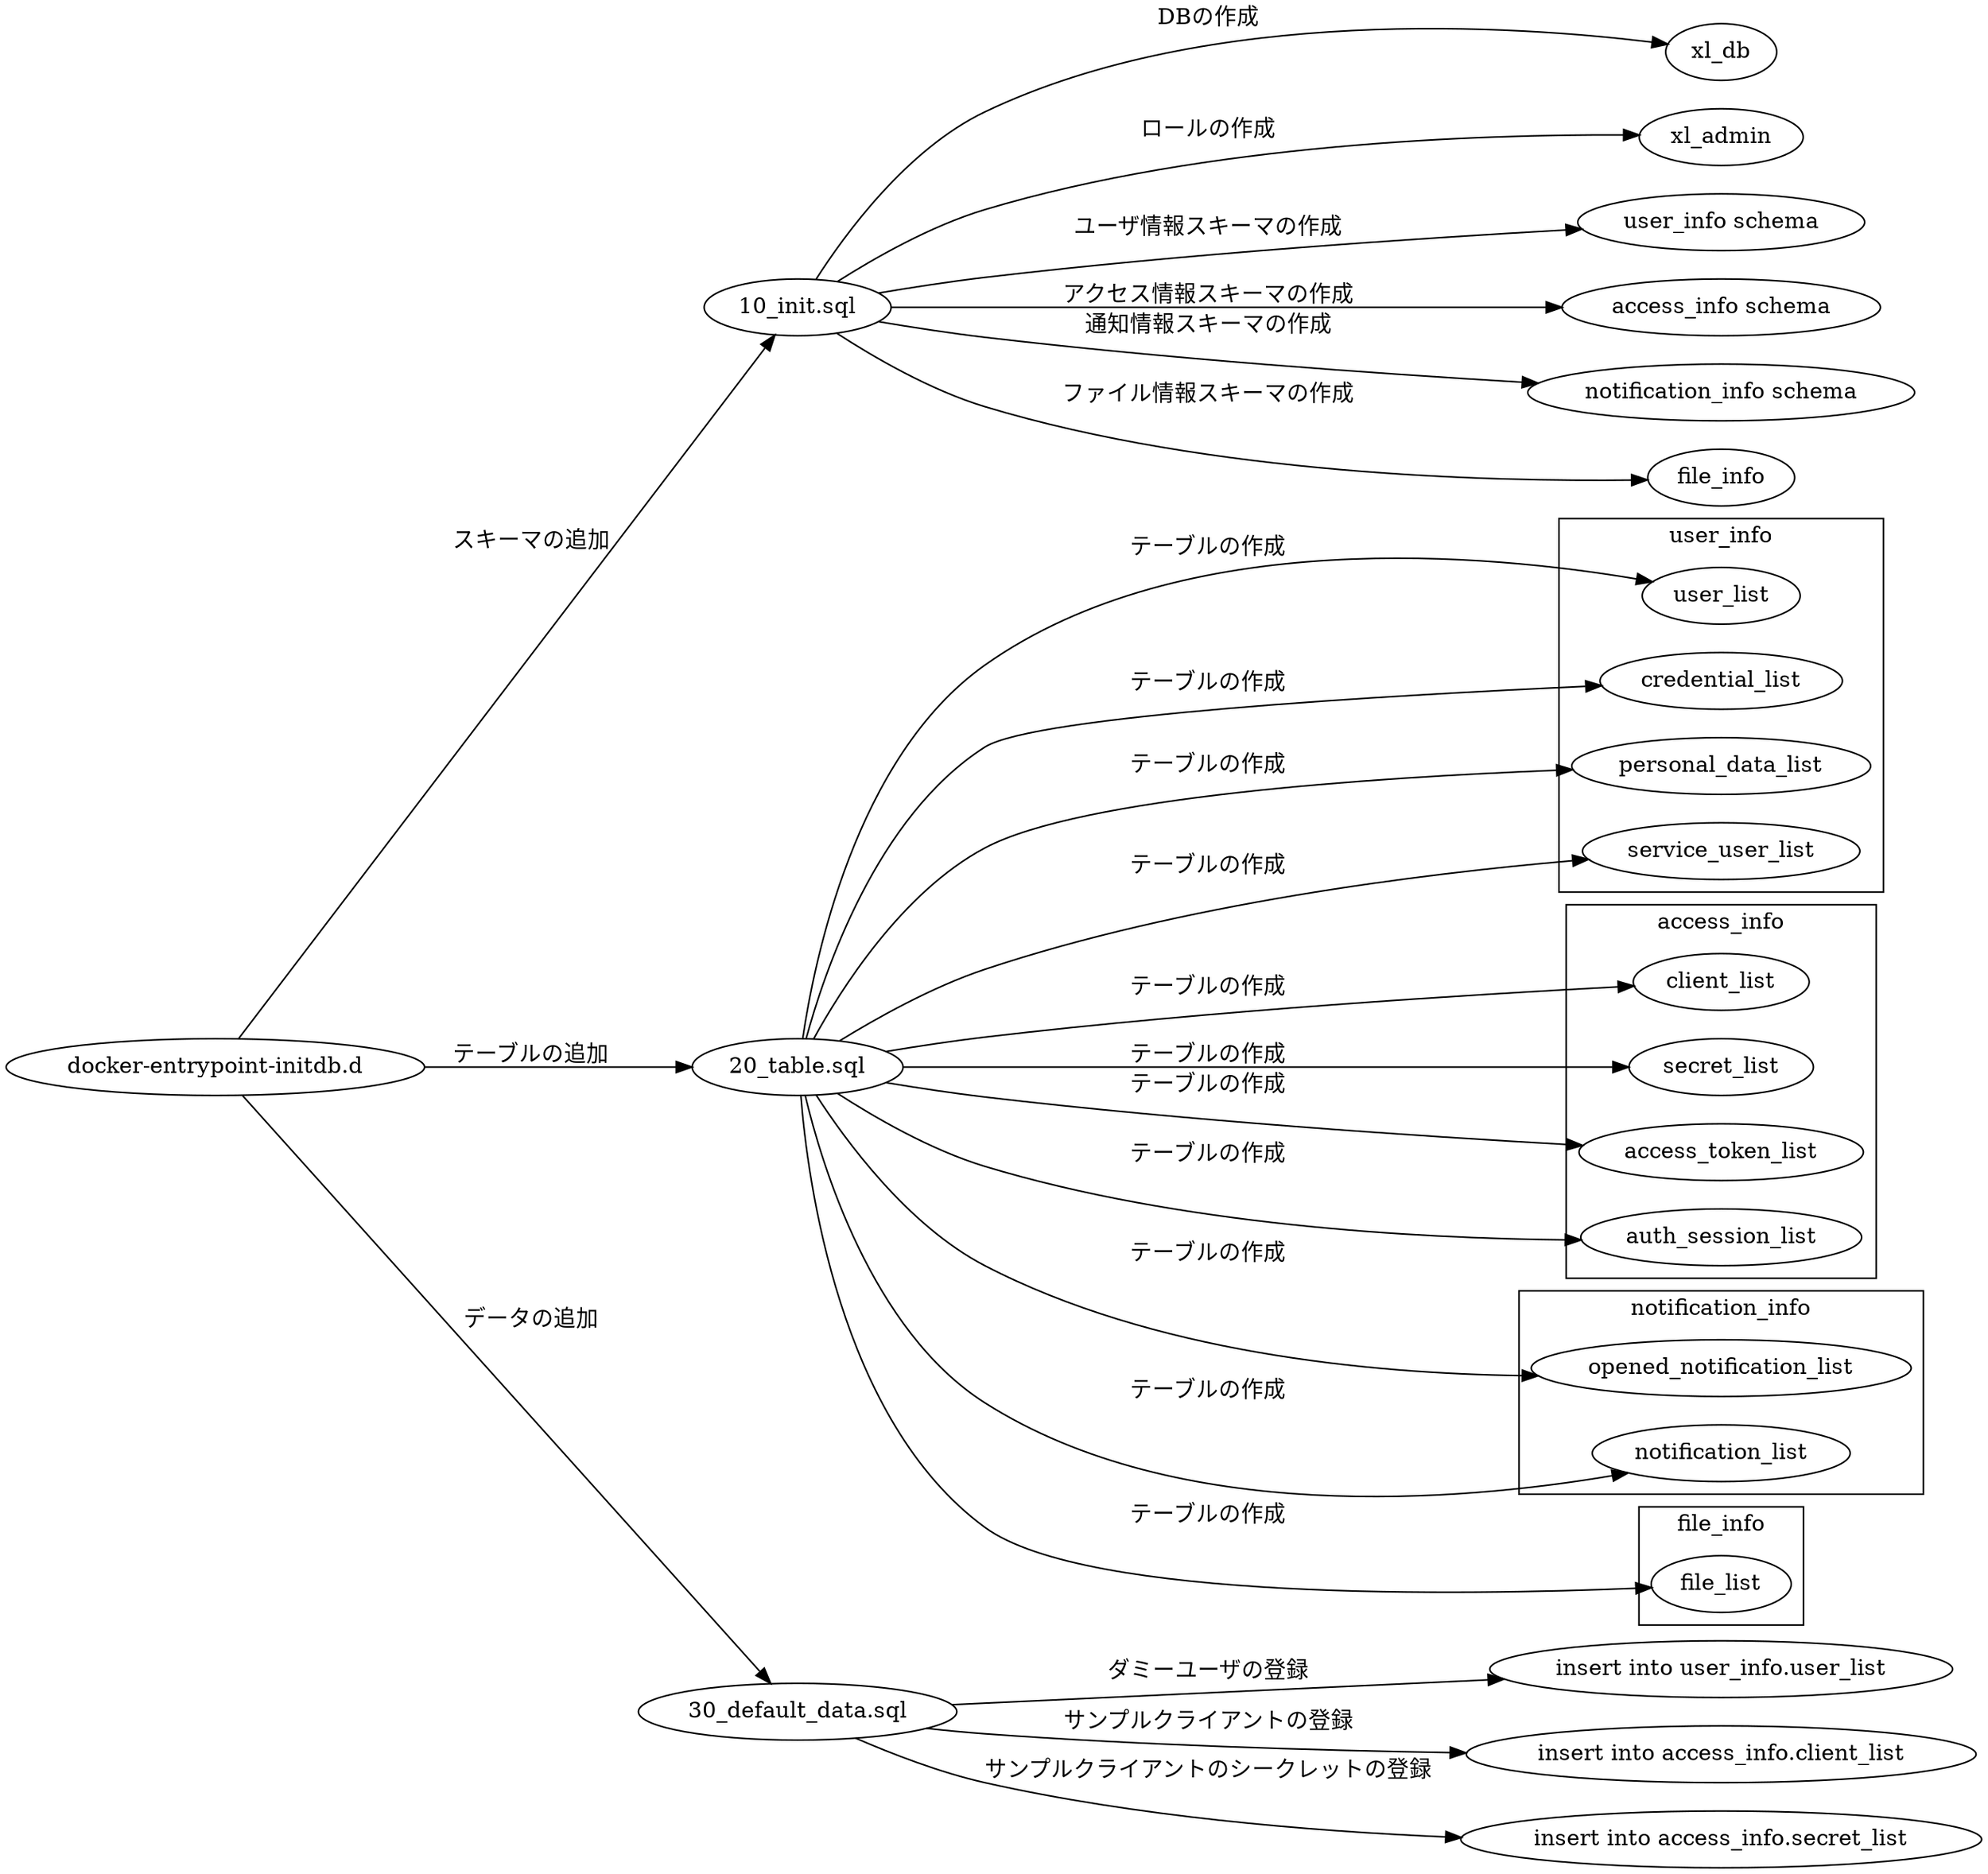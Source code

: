 
digraph G {

#↓ここをGraphvizに貼り付ける
rankdir=LR
"docker-entrypoint-initdb.d"->"10_init.sql" [label="スキーマの追加"]
"docker-entrypoint-initdb.d"->"20_table.sql" [label="テーブルの追加"]
"docker-entrypoint-initdb.d"->"30_default_data.sql" [label="データの追加"]
"10_init.sql"->"xl_db" [label="DBの作成"]
"10_init.sql"->"xl_admin" [label="ロールの作成"]
"10_init.sql"->"user_info schema" [label="ユーザ情報スキーマの作成"]
"10_init.sql"->"access_info schema" [label="アクセス情報スキーマの作成"]
"10_init.sql"->"notification_info schema" [label="通知情報スキーマの作成"]
"10_init.sql"->"file_info" [label="ファイル情報スキーマの作成"]
subgraph cluster_dummy {
style=invis
"20_table.sql"
}
subgraph cluster_user_info {
label=user_info
"20_table.sql"->"user_list" [label="テーブルの作成"]
"20_table.sql"->"credential_list" [label="テーブルの作成"]
"20_table.sql"->"personal_data_list" [label="テーブルの作成"]
"20_table.sql"->"service_user_list" [label="テーブルの作成"]
}
subgraph cluster_access_info {
label=access_info
"20_table.sql"->"client_list" [label="テーブルの作成"]
"20_table.sql"->"secret_list" [label="テーブルの作成"]
"20_table.sql"->"access_token_list" [label="テーブルの作成"]
"20_table.sql"->"auth_session_list" [label="テーブルの作成"]
}
subgraph cluster_notification_info {
label=notification_info
"20_table.sql"->"opened_notification_list" [label="テーブルの作成"]
"20_table.sql"->"notification_list" [label="テーブルの作成"]
}
subgraph cluster_file_info {
label=file_info
"20_table.sql"->"file_list" [label="テーブルの作成"]
}
"30_default_data.sql"->"insert into user_info.user_list" [label="ダミーユーザの登録"]
"30_default_data.sql"->"insert into access_info.client_list" [label="サンプルクライアントの登録"]
"30_default_data.sql"->"insert into access_info.secret_list" [label="サンプルクライアントのシークレットの登録"]



}















































































































































































































































































































































































































































































































































































































































































































































































































































































































































































































